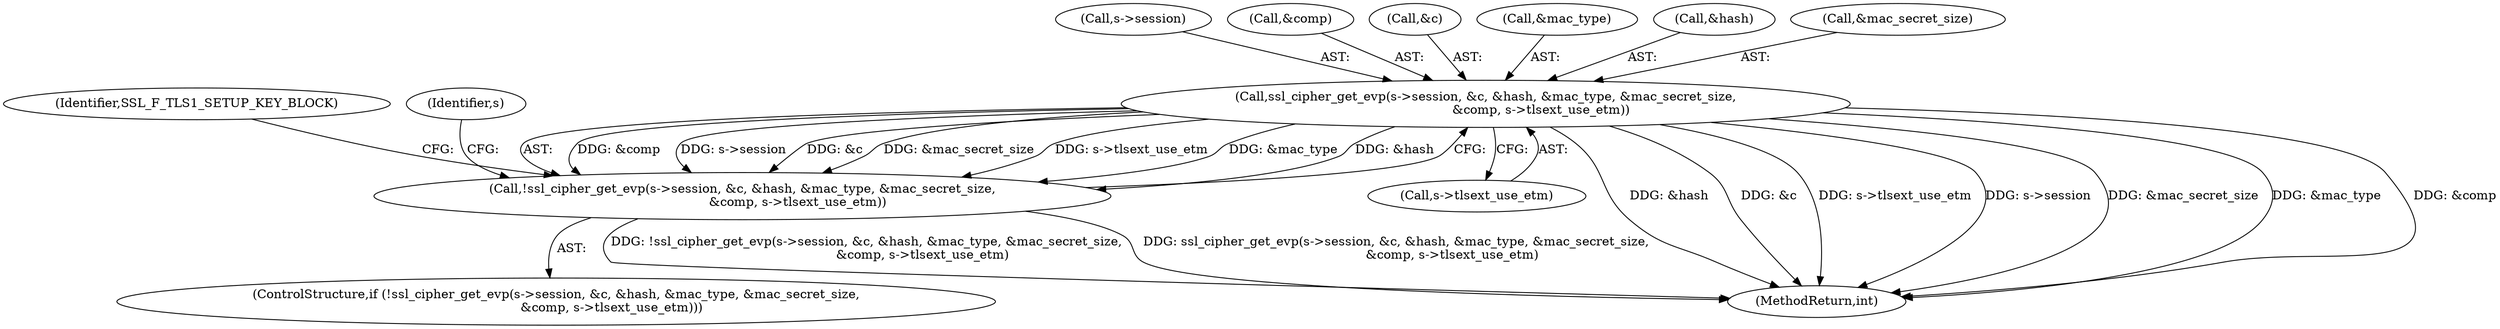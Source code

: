digraph "0_openssl_4ad93618d26a3ea23d36ad5498ff4f59eff3a4d2_5@pointer" {
"1000135" [label="(Call,ssl_cipher_get_evp(s->session, &c, &hash, &mac_type, &mac_secret_size,\n                            &comp, s->tlsext_use_etm))"];
"1000134" [label="(Call,!ssl_cipher_get_evp(s->session, &c, &hash, &mac_type, &mac_secret_size,\n                            &comp, s->tlsext_use_etm))"];
"1000134" [label="(Call,!ssl_cipher_get_evp(s->session, &c, &hash, &mac_type, &mac_secret_size,\n                            &comp, s->tlsext_use_etm))"];
"1000136" [label="(Call,s->session)"];
"1000147" [label="(Call,&comp)"];
"1000135" [label="(Call,ssl_cipher_get_evp(s->session, &c, &hash, &mac_type, &mac_secret_size,\n                            &comp, s->tlsext_use_etm))"];
"1000149" [label="(Call,s->tlsext_use_etm)"];
"1000139" [label="(Call,&c)"];
"1000133" [label="(ControlStructure,if (!ssl_cipher_get_evp(s->session, &c, &hash, &mac_type, &mac_secret_size,\n                            &comp, s->tlsext_use_etm)))"];
"1000143" [label="(Call,&mac_type)"];
"1000154" [label="(Identifier,SSL_F_TLS1_SETUP_KEY_BLOCK)"];
"1000141" [label="(Call,&hash)"];
"1000162" [label="(Identifier,s)"];
"1000437" [label="(MethodReturn,int)"];
"1000145" [label="(Call,&mac_secret_size)"];
"1000135" -> "1000134"  [label="AST: "];
"1000135" -> "1000149"  [label="CFG: "];
"1000136" -> "1000135"  [label="AST: "];
"1000139" -> "1000135"  [label="AST: "];
"1000141" -> "1000135"  [label="AST: "];
"1000143" -> "1000135"  [label="AST: "];
"1000145" -> "1000135"  [label="AST: "];
"1000147" -> "1000135"  [label="AST: "];
"1000149" -> "1000135"  [label="AST: "];
"1000134" -> "1000135"  [label="CFG: "];
"1000135" -> "1000437"  [label="DDG: &hash"];
"1000135" -> "1000437"  [label="DDG: &c"];
"1000135" -> "1000437"  [label="DDG: s->tlsext_use_etm"];
"1000135" -> "1000437"  [label="DDG: s->session"];
"1000135" -> "1000437"  [label="DDG: &mac_secret_size"];
"1000135" -> "1000437"  [label="DDG: &mac_type"];
"1000135" -> "1000437"  [label="DDG: &comp"];
"1000135" -> "1000134"  [label="DDG: &comp"];
"1000135" -> "1000134"  [label="DDG: s->session"];
"1000135" -> "1000134"  [label="DDG: &c"];
"1000135" -> "1000134"  [label="DDG: &mac_secret_size"];
"1000135" -> "1000134"  [label="DDG: s->tlsext_use_etm"];
"1000135" -> "1000134"  [label="DDG: &mac_type"];
"1000135" -> "1000134"  [label="DDG: &hash"];
"1000134" -> "1000133"  [label="AST: "];
"1000154" -> "1000134"  [label="CFG: "];
"1000162" -> "1000134"  [label="CFG: "];
"1000134" -> "1000437"  [label="DDG: !ssl_cipher_get_evp(s->session, &c, &hash, &mac_type, &mac_secret_size,\n                            &comp, s->tlsext_use_etm)"];
"1000134" -> "1000437"  [label="DDG: ssl_cipher_get_evp(s->session, &c, &hash, &mac_type, &mac_secret_size,\n                            &comp, s->tlsext_use_etm)"];
}
